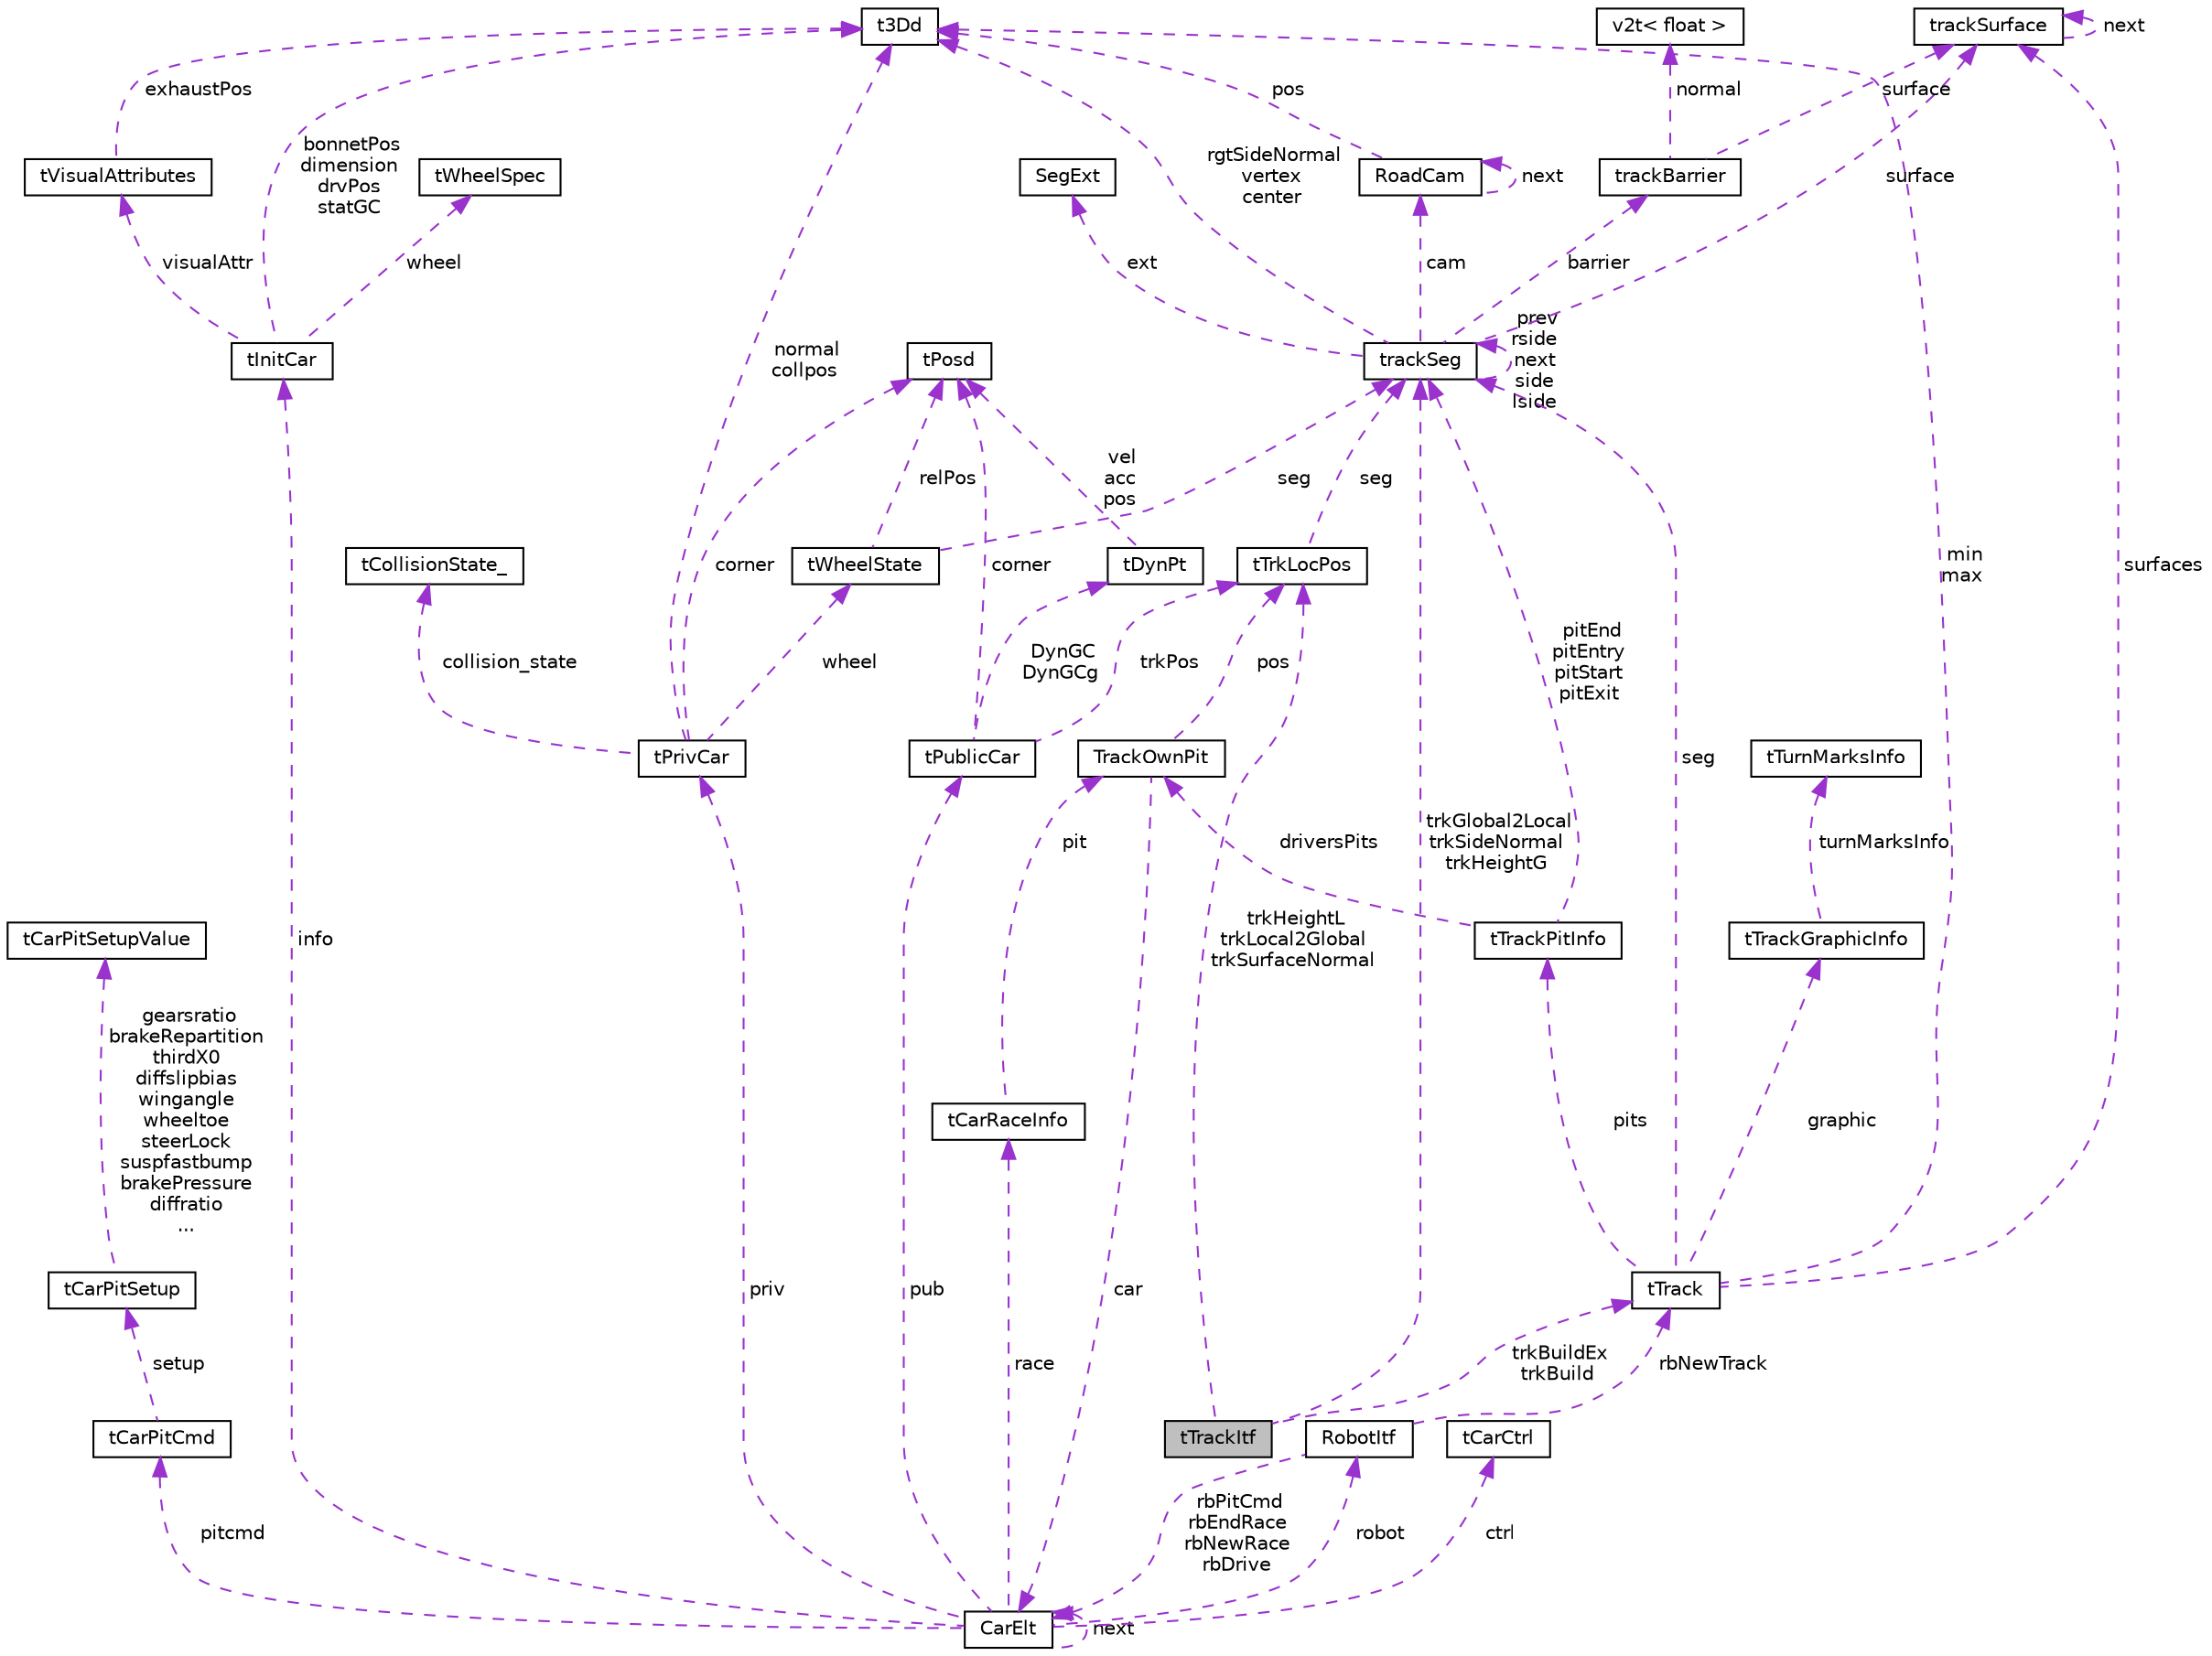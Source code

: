 digraph "tTrackItf"
{
  edge [fontname="Helvetica",fontsize="10",labelfontname="Helvetica",labelfontsize="10"];
  node [fontname="Helvetica",fontsize="10",shape=record];
  Node1 [label="tTrackItf",height=0.2,width=0.4,color="black", fillcolor="grey75", style="filled", fontcolor="black"];
  Node2 -> Node1 [dir="back",color="darkorchid3",fontsize="10",style="dashed",label=" trkHeightL\ntrkLocal2Global\ntrkSurfaceNormal" ,fontname="Helvetica"];
  Node2 [label="tTrkLocPos",height=0.2,width=0.4,color="black", fillcolor="white", style="filled",URL="$structt_trk_loc_pos.html",tooltip="Location on the track in local coordinates. "];
  Node3 -> Node2 [dir="back",color="darkorchid3",fontsize="10",style="dashed",label=" seg" ,fontname="Helvetica"];
  Node3 [label="trackSeg",height=0.2,width=0.4,color="black", fillcolor="white", style="filled",URL="$structtrack_seg.html",tooltip="Track segment (tTrackSeg) The segments can be straights (type TR_STR): (the track goes from the right..."];
  Node4 -> Node3 [dir="back",color="darkorchid3",fontsize="10",style="dashed",label=" rgtSideNormal\nvertex\ncenter" ,fontname="Helvetica"];
  Node4 [label="t3Dd",height=0.2,width=0.4,color="black", fillcolor="white", style="filled",URL="$structt3_dd.html",tooltip="3D point. "];
  Node5 -> Node3 [dir="back",color="darkorchid3",fontsize="10",style="dashed",label=" barrier" ,fontname="Helvetica"];
  Node5 [label="trackBarrier",height=0.2,width=0.4,color="black", fillcolor="white", style="filled",URL="$structtrack_barrier.html",tooltip="Barrier. "];
  Node6 -> Node5 [dir="back",color="darkorchid3",fontsize="10",style="dashed",label=" surface" ,fontname="Helvetica"];
  Node6 [label="trackSurface",height=0.2,width=0.4,color="black", fillcolor="white", style="filled",URL="$structtrack_surface.html",tooltip="Surface. "];
  Node6 -> Node6 [dir="back",color="darkorchid3",fontsize="10",style="dashed",label=" next" ,fontname="Helvetica"];
  Node7 -> Node5 [dir="back",color="darkorchid3",fontsize="10",style="dashed",label=" normal" ,fontname="Helvetica"];
  Node7 [label="v2t\< float \>",height=0.2,width=0.4,color="black", fillcolor="white", style="filled",URL="$classv2t.html"];
  Node6 -> Node3 [dir="back",color="darkorchid3",fontsize="10",style="dashed",label=" surface" ,fontname="Helvetica"];
  Node8 -> Node3 [dir="back",color="darkorchid3",fontsize="10",style="dashed",label=" cam" ,fontname="Helvetica"];
  Node8 [label="RoadCam",height=0.2,width=0.4,color="black", fillcolor="white", style="filled",URL="$struct_road_cam.html",tooltip="road camera "];
  Node4 -> Node8 [dir="back",color="darkorchid3",fontsize="10",style="dashed",label=" pos" ,fontname="Helvetica"];
  Node8 -> Node8 [dir="back",color="darkorchid3",fontsize="10",style="dashed",label=" next" ,fontname="Helvetica"];
  Node9 -> Node3 [dir="back",color="darkorchid3",fontsize="10",style="dashed",label=" ext" ,fontname="Helvetica"];
  Node9 [label="SegExt",height=0.2,width=0.4,color="black", fillcolor="white", style="filled",URL="$struct_seg_ext.html",tooltip="Extended track segment. "];
  Node3 -> Node3 [dir="back",color="darkorchid3",fontsize="10",style="dashed",label=" prev\nrside\nnext\nside\nlside" ,fontname="Helvetica"];
  Node10 -> Node1 [dir="back",color="darkorchid3",fontsize="10",style="dashed",label=" trkBuildEx\ntrkBuild" ,fontname="Helvetica"];
  Node10 [label="tTrack",height=0.2,width=0.4,color="black", fillcolor="white", style="filled",URL="$structt_track.html",tooltip="Track structure. "];
  Node4 -> Node10 [dir="back",color="darkorchid3",fontsize="10",style="dashed",label=" min\nmax" ,fontname="Helvetica"];
  Node6 -> Node10 [dir="back",color="darkorchid3",fontsize="10",style="dashed",label=" surfaces" ,fontname="Helvetica"];
  Node11 -> Node10 [dir="back",color="darkorchid3",fontsize="10",style="dashed",label=" pits" ,fontname="Helvetica"];
  Node11 [label="tTrackPitInfo",height=0.2,width=0.4,color="black", fillcolor="white", style="filled",URL="$structt_track_pit_info.html",tooltip="Pits Info Structure. "];
  Node12 -> Node11 [dir="back",color="darkorchid3",fontsize="10",style="dashed",label=" driversPits" ,fontname="Helvetica"];
  Node12 [label="TrackOwnPit",height=0.2,width=0.4,color="black", fillcolor="white", style="filled",URL="$struct_track_own_pit.html",tooltip="Driver&#39;s pit. "];
  Node2 -> Node12 [dir="back",color="darkorchid3",fontsize="10",style="dashed",label=" pos" ,fontname="Helvetica"];
  Node13 -> Node12 [dir="back",color="darkorchid3",fontsize="10",style="dashed",label=" car" ,fontname="Helvetica"];
  Node13 [label="CarElt",height=0.2,width=0.4,color="black", fillcolor="white", style="filled",URL="$struct_car_elt.html",tooltip="Car structure (tCarElt). "];
  Node14 -> Node13 [dir="back",color="darkorchid3",fontsize="10",style="dashed",label=" robot" ,fontname="Helvetica"];
  Node14 [label="RobotItf",height=0.2,width=0.4,color="black", fillcolor="white", style="filled",URL="$struct_robot_itf.html",tooltip="Interface Structure for Robots. "];
  Node13 -> Node14 [dir="back",color="darkorchid3",fontsize="10",style="dashed",label=" rbPitCmd\nrbEndRace\nrbNewRace\nrbDrive" ,fontname="Helvetica"];
  Node10 -> Node14 [dir="back",color="darkorchid3",fontsize="10",style="dashed",label=" rbNewTrack" ,fontname="Helvetica"];
  Node15 -> Node13 [dir="back",color="darkorchid3",fontsize="10",style="dashed",label=" pitcmd" ,fontname="Helvetica"];
  Node15 [label="tCarPitCmd",height=0.2,width=0.4,color="black", fillcolor="white", style="filled",URL="$structt_car_pit_cmd.html",tooltip="Command issued by the car during pit stop. "];
  Node16 -> Node15 [dir="back",color="darkorchid3",fontsize="10",style="dashed",label=" setup" ,fontname="Helvetica"];
  Node16 [label="tCarPitSetup",height=0.2,width=0.4,color="black", fillcolor="white", style="filled",URL="$structt_car_pit_setup.html"];
  Node17 -> Node16 [dir="back",color="darkorchid3",fontsize="10",style="dashed",label=" gearsratio\nbrakeRepartition\nthirdX0\ndiffslipbias\nwingangle\nwheeltoe\nsteerLock\nsuspfastbump\nbrakePressure\ndiffratio\n..." ,fontname="Helvetica"];
  Node17 [label="tCarPitSetupValue",height=0.2,width=0.4,color="black", fillcolor="white", style="filled",URL="$structt_car_pit_setup_value.html"];
  Node18 -> Node13 [dir="back",color="darkorchid3",fontsize="10",style="dashed",label=" info" ,fontname="Helvetica"];
  Node18 [label="tInitCar",height=0.2,width=0.4,color="black", fillcolor="white", style="filled",URL="$structt_init_car.html",tooltip="Static Public info. "];
  Node4 -> Node18 [dir="back",color="darkorchid3",fontsize="10",style="dashed",label=" bonnetPos\ndimension\ndrvPos\nstatGC" ,fontname="Helvetica"];
  Node19 -> Node18 [dir="back",color="darkorchid3",fontsize="10",style="dashed",label=" visualAttr" ,fontname="Helvetica"];
  Node19 [label="tVisualAttributes",height=0.2,width=0.4,color="black", fillcolor="white", style="filled",URL="$structt_visual_attributes.html",tooltip="Static visual attributes. "];
  Node4 -> Node19 [dir="back",color="darkorchid3",fontsize="10",style="dashed",label=" exhaustPos" ,fontname="Helvetica"];
  Node20 -> Node18 [dir="back",color="darkorchid3",fontsize="10",style="dashed",label=" wheel" ,fontname="Helvetica"];
  Node20 [label="tWheelSpec",height=0.2,width=0.4,color="black", fillcolor="white", style="filled",URL="$structt_wheel_spec.html",tooltip="Wheels Specifications. "];
  Node21 -> Node13 [dir="back",color="darkorchid3",fontsize="10",style="dashed",label=" priv" ,fontname="Helvetica"];
  Node21 [label="tPrivCar",height=0.2,width=0.4,color="black", fillcolor="white", style="filled",URL="$structt_priv_car.html",tooltip="Data known only by the driver. "];
  Node4 -> Node21 [dir="back",color="darkorchid3",fontsize="10",style="dashed",label=" normal\ncollpos" ,fontname="Helvetica"];
  Node22 -> Node21 [dir="back",color="darkorchid3",fontsize="10",style="dashed",label=" collision_state" ,fontname="Helvetica"];
  Node22 [label="tCollisionState_",height=0.2,width=0.4,color="black", fillcolor="white", style="filled",URL="$structt_collision_state__.html"];
  Node23 -> Node21 [dir="back",color="darkorchid3",fontsize="10",style="dashed",label=" wheel" ,fontname="Helvetica"];
  Node23 [label="tWheelState",height=0.2,width=0.4,color="black", fillcolor="white", style="filled",URL="$structt_wheel_state.html",tooltip="Dynamic wheel information. "];
  Node24 -> Node23 [dir="back",color="darkorchid3",fontsize="10",style="dashed",label=" relPos" ,fontname="Helvetica"];
  Node24 [label="tPosd",height=0.2,width=0.4,color="black", fillcolor="white", style="filled",URL="$structt_posd.html",tooltip="6 DOF position. "];
  Node3 -> Node23 [dir="back",color="darkorchid3",fontsize="10",style="dashed",label=" seg" ,fontname="Helvetica"];
  Node24 -> Node21 [dir="back",color="darkorchid3",fontsize="10",style="dashed",label=" corner" ,fontname="Helvetica"];
  Node25 -> Node13 [dir="back",color="darkorchid3",fontsize="10",style="dashed",label=" ctrl" ,fontname="Helvetica"];
  Node25 [label="tCarCtrl",height=0.2,width=0.4,color="black", fillcolor="white", style="filled",URL="$structt_car_ctrl.html",tooltip="Info returned by driver during the race. "];
  Node26 -> Node13 [dir="back",color="darkorchid3",fontsize="10",style="dashed",label=" race" ,fontname="Helvetica"];
  Node26 [label="tCarRaceInfo",height=0.2,width=0.4,color="black", fillcolor="white", style="filled",URL="$structt_car_race_info.html",tooltip="Race Administrative info. "];
  Node12 -> Node26 [dir="back",color="darkorchid3",fontsize="10",style="dashed",label=" pit" ,fontname="Helvetica"];
  Node13 -> Node13 [dir="back",color="darkorchid3",fontsize="10",style="dashed",label=" next" ,fontname="Helvetica"];
  Node27 -> Node13 [dir="back",color="darkorchid3",fontsize="10",style="dashed",label=" pub" ,fontname="Helvetica"];
  Node27 [label="tPublicCar",height=0.2,width=0.4,color="black", fillcolor="white", style="filled",URL="$structt_public_car.html",tooltip="Public info on the cars. "];
  Node2 -> Node27 [dir="back",color="darkorchid3",fontsize="10",style="dashed",label=" trkPos" ,fontname="Helvetica"];
  Node28 -> Node27 [dir="back",color="darkorchid3",fontsize="10",style="dashed",label=" DynGC\nDynGCg" ,fontname="Helvetica"];
  Node28 [label="tDynPt",height=0.2,width=0.4,color="black", fillcolor="white", style="filled",URL="$structt_dyn_pt.html",tooltip="Dynamic point structure. "];
  Node24 -> Node28 [dir="back",color="darkorchid3",fontsize="10",style="dashed",label=" vel\nacc\npos" ,fontname="Helvetica"];
  Node24 -> Node27 [dir="back",color="darkorchid3",fontsize="10",style="dashed",label=" corner" ,fontname="Helvetica"];
  Node3 -> Node11 [dir="back",color="darkorchid3",fontsize="10",style="dashed",label=" pitEnd\npitEntry\npitStart\npitExit" ,fontname="Helvetica"];
  Node29 -> Node10 [dir="back",color="darkorchid3",fontsize="10",style="dashed",label=" graphic" ,fontname="Helvetica"];
  Node29 [label="tTrackGraphicInfo",height=0.2,width=0.4,color="black", fillcolor="white", style="filled",URL="$structt_track_graphic_info.html"];
  Node30 -> Node29 [dir="back",color="darkorchid3",fontsize="10",style="dashed",label=" turnMarksInfo" ,fontname="Helvetica"];
  Node30 [label="tTurnMarksInfo",height=0.2,width=0.4,color="black", fillcolor="white", style="filled",URL="$structt_turn_marks_info.html"];
  Node3 -> Node10 [dir="back",color="darkorchid3",fontsize="10",style="dashed",label=" seg" ,fontname="Helvetica"];
  Node3 -> Node1 [dir="back",color="darkorchid3",fontsize="10",style="dashed",label=" trkGlobal2Local\ntrkSideNormal\ntrkHeightG" ,fontname="Helvetica"];
}
